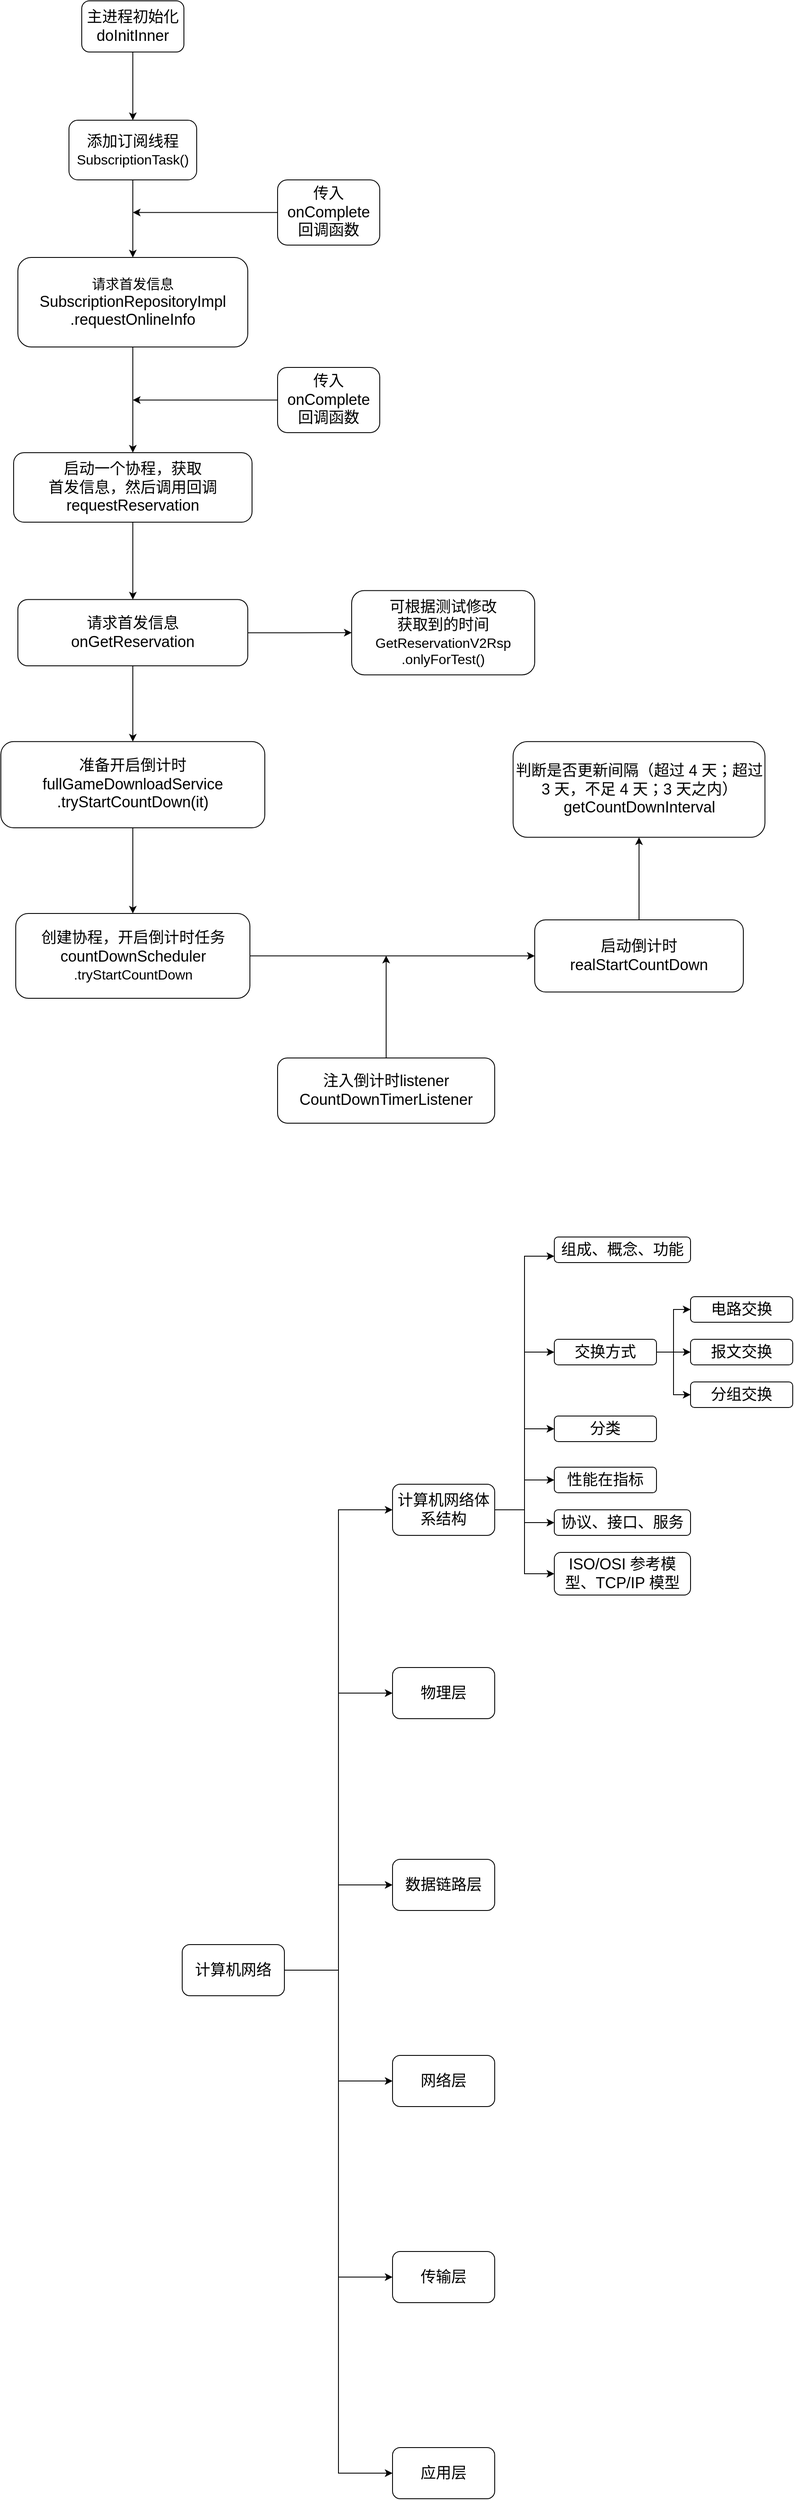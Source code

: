 <mxfile version="24.7.3" type="github">
  <diagram name="第 1 页" id="NbrsP52cZE2BfqQrUnqM">
    <mxGraphModel dx="2663" dy="3346" grid="1" gridSize="10" guides="1" tooltips="1" connect="1" arrows="1" fold="1" page="1" pageScale="1" pageWidth="827" pageHeight="1169" math="0" shadow="0">
      <root>
        <mxCell id="0" />
        <mxCell id="1" parent="0" />
        <mxCell id="oFKlcFwJnzUMVpn3___l-8" style="edgeStyle=orthogonalEdgeStyle;rounded=0;orthogonalLoop=1;jettySize=auto;html=1;entryX=0;entryY=0.5;entryDx=0;entryDy=0;" parent="1" source="oFKlcFwJnzUMVpn3___l-1" target="oFKlcFwJnzUMVpn3___l-2" edge="1">
          <mxGeometry relative="1" as="geometry" />
        </mxCell>
        <mxCell id="oFKlcFwJnzUMVpn3___l-9" style="edgeStyle=orthogonalEdgeStyle;rounded=0;orthogonalLoop=1;jettySize=auto;html=1;entryX=0;entryY=0.5;entryDx=0;entryDy=0;" parent="1" source="oFKlcFwJnzUMVpn3___l-1" target="oFKlcFwJnzUMVpn3___l-3" edge="1">
          <mxGeometry relative="1" as="geometry" />
        </mxCell>
        <mxCell id="oFKlcFwJnzUMVpn3___l-12" style="edgeStyle=orthogonalEdgeStyle;rounded=0;orthogonalLoop=1;jettySize=auto;html=1;entryX=0;entryY=0.5;entryDx=0;entryDy=0;" parent="1" source="oFKlcFwJnzUMVpn3___l-1" target="oFKlcFwJnzUMVpn3___l-4" edge="1">
          <mxGeometry relative="1" as="geometry" />
        </mxCell>
        <mxCell id="oFKlcFwJnzUMVpn3___l-13" style="edgeStyle=orthogonalEdgeStyle;rounded=0;orthogonalLoop=1;jettySize=auto;html=1;entryX=0;entryY=0.5;entryDx=0;entryDy=0;" parent="1" source="oFKlcFwJnzUMVpn3___l-1" target="oFKlcFwJnzUMVpn3___l-5" edge="1">
          <mxGeometry relative="1" as="geometry" />
        </mxCell>
        <mxCell id="oFKlcFwJnzUMVpn3___l-14" style="edgeStyle=orthogonalEdgeStyle;rounded=0;orthogonalLoop=1;jettySize=auto;html=1;entryX=0;entryY=0.5;entryDx=0;entryDy=0;" parent="1" source="oFKlcFwJnzUMVpn3___l-1" target="oFKlcFwJnzUMVpn3___l-6" edge="1">
          <mxGeometry relative="1" as="geometry" />
        </mxCell>
        <mxCell id="oFKlcFwJnzUMVpn3___l-16" style="edgeStyle=orthogonalEdgeStyle;rounded=0;orthogonalLoop=1;jettySize=auto;html=1;entryX=0;entryY=0.5;entryDx=0;entryDy=0;" parent="1" source="oFKlcFwJnzUMVpn3___l-1" target="oFKlcFwJnzUMVpn3___l-7" edge="1">
          <mxGeometry relative="1" as="geometry" />
        </mxCell>
        <mxCell id="oFKlcFwJnzUMVpn3___l-1" value="&lt;font style=&quot;font-size: 18px;&quot;&gt;计算机网络&lt;/font&gt;" style="rounded=1;whiteSpace=wrap;html=1;" parent="1" vertex="1">
          <mxGeometry x="-827" y="1140" width="120" height="60" as="geometry" />
        </mxCell>
        <mxCell id="oFKlcFwJnzUMVpn3___l-26" style="edgeStyle=orthogonalEdgeStyle;rounded=0;orthogonalLoop=1;jettySize=auto;html=1;entryX=0;entryY=0.75;entryDx=0;entryDy=0;" parent="1" source="oFKlcFwJnzUMVpn3___l-2" target="oFKlcFwJnzUMVpn3___l-17" edge="1">
          <mxGeometry relative="1" as="geometry" />
        </mxCell>
        <mxCell id="oFKlcFwJnzUMVpn3___l-27" style="edgeStyle=orthogonalEdgeStyle;rounded=0;orthogonalLoop=1;jettySize=auto;html=1;entryX=0;entryY=0.5;entryDx=0;entryDy=0;" parent="1" source="oFKlcFwJnzUMVpn3___l-2" target="oFKlcFwJnzUMVpn3___l-18" edge="1">
          <mxGeometry relative="1" as="geometry" />
        </mxCell>
        <mxCell id="oFKlcFwJnzUMVpn3___l-29" style="edgeStyle=orthogonalEdgeStyle;rounded=0;orthogonalLoop=1;jettySize=auto;html=1;entryX=0;entryY=0.5;entryDx=0;entryDy=0;" parent="1" source="oFKlcFwJnzUMVpn3___l-2" target="oFKlcFwJnzUMVpn3___l-28" edge="1">
          <mxGeometry relative="1" as="geometry" />
        </mxCell>
        <mxCell id="oFKlcFwJnzUMVpn3___l-33" style="edgeStyle=orthogonalEdgeStyle;rounded=0;orthogonalLoop=1;jettySize=auto;html=1;entryX=0;entryY=0.5;entryDx=0;entryDy=0;" parent="1" source="oFKlcFwJnzUMVpn3___l-2" target="oFKlcFwJnzUMVpn3___l-32" edge="1">
          <mxGeometry relative="1" as="geometry" />
        </mxCell>
        <mxCell id="oFKlcFwJnzUMVpn3___l-36" style="edgeStyle=orthogonalEdgeStyle;rounded=0;orthogonalLoop=1;jettySize=auto;html=1;entryX=0;entryY=0.5;entryDx=0;entryDy=0;" parent="1" source="oFKlcFwJnzUMVpn3___l-2" target="oFKlcFwJnzUMVpn3___l-34" edge="1">
          <mxGeometry relative="1" as="geometry" />
        </mxCell>
        <mxCell id="oFKlcFwJnzUMVpn3___l-37" style="edgeStyle=orthogonalEdgeStyle;rounded=0;orthogonalLoop=1;jettySize=auto;html=1;entryX=0;entryY=0.5;entryDx=0;entryDy=0;" parent="1" source="oFKlcFwJnzUMVpn3___l-2" target="oFKlcFwJnzUMVpn3___l-35" edge="1">
          <mxGeometry relative="1" as="geometry" />
        </mxCell>
        <mxCell id="oFKlcFwJnzUMVpn3___l-2" value="&lt;span style=&quot;font-size: 18px;&quot;&gt;计算机网络体系结构&lt;/span&gt;" style="rounded=1;whiteSpace=wrap;html=1;" parent="1" vertex="1">
          <mxGeometry x="-580" y="600" width="120" height="60" as="geometry" />
        </mxCell>
        <mxCell id="oFKlcFwJnzUMVpn3___l-3" value="&lt;span style=&quot;font-size: 18px;&quot;&gt;物理层&lt;/span&gt;" style="rounded=1;whiteSpace=wrap;html=1;" parent="1" vertex="1">
          <mxGeometry x="-580" y="815" width="120" height="60" as="geometry" />
        </mxCell>
        <mxCell id="oFKlcFwJnzUMVpn3___l-4" value="&lt;span style=&quot;font-size: 18px;&quot;&gt;数据链路层&lt;/span&gt;" style="rounded=1;whiteSpace=wrap;html=1;" parent="1" vertex="1">
          <mxGeometry x="-580" y="1040" width="120" height="60" as="geometry" />
        </mxCell>
        <mxCell id="oFKlcFwJnzUMVpn3___l-5" value="&lt;span style=&quot;font-size: 18px;&quot;&gt;网络层&lt;/span&gt;" style="rounded=1;whiteSpace=wrap;html=1;" parent="1" vertex="1">
          <mxGeometry x="-580" y="1270" width="120" height="60" as="geometry" />
        </mxCell>
        <mxCell id="oFKlcFwJnzUMVpn3___l-6" value="&lt;span style=&quot;font-size: 18px;&quot;&gt;传输层&lt;/span&gt;" style="rounded=1;whiteSpace=wrap;html=1;" parent="1" vertex="1">
          <mxGeometry x="-580" y="1500" width="120" height="60" as="geometry" />
        </mxCell>
        <mxCell id="oFKlcFwJnzUMVpn3___l-7" value="&lt;span style=&quot;font-size: 18px;&quot;&gt;应用层&lt;/span&gt;" style="rounded=1;whiteSpace=wrap;html=1;" parent="1" vertex="1">
          <mxGeometry x="-580" y="1730" width="120" height="60" as="geometry" />
        </mxCell>
        <mxCell id="oFKlcFwJnzUMVpn3___l-17" value="&lt;span style=&quot;font-size: 18px;&quot;&gt;组成、概念、功能&lt;/span&gt;" style="rounded=1;whiteSpace=wrap;html=1;" parent="1" vertex="1">
          <mxGeometry x="-390" y="310" width="160" height="30" as="geometry" />
        </mxCell>
        <mxCell id="oFKlcFwJnzUMVpn3___l-23" style="edgeStyle=orthogonalEdgeStyle;rounded=0;orthogonalLoop=1;jettySize=auto;html=1;entryX=0;entryY=0.5;entryDx=0;entryDy=0;" parent="1" source="oFKlcFwJnzUMVpn3___l-18" target="oFKlcFwJnzUMVpn3___l-19" edge="1">
          <mxGeometry relative="1" as="geometry" />
        </mxCell>
        <mxCell id="oFKlcFwJnzUMVpn3___l-24" style="edgeStyle=orthogonalEdgeStyle;rounded=0;orthogonalLoop=1;jettySize=auto;html=1;entryX=0;entryY=0.5;entryDx=0;entryDy=0;" parent="1" source="oFKlcFwJnzUMVpn3___l-18" target="oFKlcFwJnzUMVpn3___l-20" edge="1">
          <mxGeometry relative="1" as="geometry" />
        </mxCell>
        <mxCell id="oFKlcFwJnzUMVpn3___l-25" style="edgeStyle=orthogonalEdgeStyle;rounded=0;orthogonalLoop=1;jettySize=auto;html=1;entryX=0;entryY=0.5;entryDx=0;entryDy=0;" parent="1" source="oFKlcFwJnzUMVpn3___l-18" target="oFKlcFwJnzUMVpn3___l-21" edge="1">
          <mxGeometry relative="1" as="geometry" />
        </mxCell>
        <mxCell id="oFKlcFwJnzUMVpn3___l-18" value="&lt;span style=&quot;font-size: 18px;&quot;&gt;交换方式&lt;/span&gt;" style="rounded=1;whiteSpace=wrap;html=1;" parent="1" vertex="1">
          <mxGeometry x="-390" y="430" width="120" height="30" as="geometry" />
        </mxCell>
        <mxCell id="oFKlcFwJnzUMVpn3___l-19" value="&lt;span style=&quot;font-size: 18px;&quot;&gt;电路交换&lt;/span&gt;" style="rounded=1;whiteSpace=wrap;html=1;" parent="1" vertex="1">
          <mxGeometry x="-230" y="380" width="120" height="30" as="geometry" />
        </mxCell>
        <mxCell id="oFKlcFwJnzUMVpn3___l-20" value="&lt;span style=&quot;font-size: 18px;&quot;&gt;报文交换&lt;/span&gt;" style="rounded=1;whiteSpace=wrap;html=1;" parent="1" vertex="1">
          <mxGeometry x="-230" y="430" width="120" height="30" as="geometry" />
        </mxCell>
        <mxCell id="oFKlcFwJnzUMVpn3___l-21" value="&lt;span style=&quot;font-size: 18px;&quot;&gt;分组交换&lt;/span&gt;" style="rounded=1;whiteSpace=wrap;html=1;" parent="1" vertex="1">
          <mxGeometry x="-230" y="480" width="120" height="30" as="geometry" />
        </mxCell>
        <mxCell id="oFKlcFwJnzUMVpn3___l-28" value="&lt;span style=&quot;font-size: 18px;&quot;&gt;分类&lt;/span&gt;" style="rounded=1;whiteSpace=wrap;html=1;" parent="1" vertex="1">
          <mxGeometry x="-390" y="520" width="120" height="30" as="geometry" />
        </mxCell>
        <mxCell id="oFKlcFwJnzUMVpn3___l-32" value="&lt;span style=&quot;font-size: 18px;&quot;&gt;性能在指标&lt;/span&gt;" style="rounded=1;whiteSpace=wrap;html=1;" parent="1" vertex="1">
          <mxGeometry x="-390" y="580" width="120" height="30" as="geometry" />
        </mxCell>
        <mxCell id="oFKlcFwJnzUMVpn3___l-34" value="&lt;span style=&quot;font-size: 18px;&quot;&gt;协议、接口、服务&lt;/span&gt;" style="rounded=1;whiteSpace=wrap;html=1;" parent="1" vertex="1">
          <mxGeometry x="-390" y="630" width="160" height="30" as="geometry" />
        </mxCell>
        <mxCell id="oFKlcFwJnzUMVpn3___l-35" value="&lt;span style=&quot;font-size: 18px;&quot;&gt;ISO/OSI 参考模型、TCP/IP 模型&lt;/span&gt;" style="rounded=1;whiteSpace=wrap;html=1;" parent="1" vertex="1">
          <mxGeometry x="-390" y="680" width="160" height="50" as="geometry" />
        </mxCell>
        <mxCell id="IQED_TG4rCgJFdC-6Bi5-3" value="" style="edgeStyle=orthogonalEdgeStyle;rounded=0;orthogonalLoop=1;jettySize=auto;html=1;" edge="1" parent="1" source="IQED_TG4rCgJFdC-6Bi5-1" target="IQED_TG4rCgJFdC-6Bi5-2">
          <mxGeometry relative="1" as="geometry" />
        </mxCell>
        <mxCell id="IQED_TG4rCgJFdC-6Bi5-1" value="&lt;div&gt;&lt;span style=&quot;font-size: 18px;&quot;&gt;主进程初始化&lt;/span&gt;&lt;/div&gt;&lt;font style=&quot;font-size: 18px;&quot;&gt;doInitInner&lt;/font&gt;" style="rounded=1;whiteSpace=wrap;html=1;" vertex="1" parent="1">
          <mxGeometry x="-945" y="-1140" width="120" height="60" as="geometry" />
        </mxCell>
        <mxCell id="IQED_TG4rCgJFdC-6Bi5-5" value="" style="edgeStyle=orthogonalEdgeStyle;rounded=0;orthogonalLoop=1;jettySize=auto;html=1;" edge="1" parent="1" source="IQED_TG4rCgJFdC-6Bi5-2" target="IQED_TG4rCgJFdC-6Bi5-4">
          <mxGeometry relative="1" as="geometry" />
        </mxCell>
        <mxCell id="IQED_TG4rCgJFdC-6Bi5-2" value="&lt;div&gt;&lt;font style=&quot;font-size: 18px;&quot;&gt;添加订阅线程&lt;/font&gt;&lt;/div&gt;&lt;font size=&quot;3&quot;&gt;SubscriptionTask()&lt;/font&gt;" style="whiteSpace=wrap;html=1;rounded=1;" vertex="1" parent="1">
          <mxGeometry x="-960" y="-1000" width="150" height="70" as="geometry" />
        </mxCell>
        <mxCell id="IQED_TG4rCgJFdC-6Bi5-11" value="" style="edgeStyle=orthogonalEdgeStyle;rounded=0;orthogonalLoop=1;jettySize=auto;html=1;" edge="1" parent="1" source="IQED_TG4rCgJFdC-6Bi5-4" target="IQED_TG4rCgJFdC-6Bi5-10">
          <mxGeometry relative="1" as="geometry" />
        </mxCell>
        <mxCell id="IQED_TG4rCgJFdC-6Bi5-4" value="&lt;div&gt;&lt;font size=&quot;3&quot;&gt;请求首发信息&lt;/font&gt;&lt;/div&gt;&lt;font style=&quot;font-size: 18px;&quot;&gt;SubscriptionRepositoryImpl&lt;/font&gt;&lt;div&gt;&lt;font style=&quot;font-size: 18px;&quot;&gt;.requestOnlineInfo&lt;/font&gt;&lt;/div&gt;" style="whiteSpace=wrap;html=1;rounded=1;" vertex="1" parent="1">
          <mxGeometry x="-1020" y="-839" width="270" height="105" as="geometry" />
        </mxCell>
        <mxCell id="IQED_TG4rCgJFdC-6Bi5-9" style="edgeStyle=orthogonalEdgeStyle;rounded=0;orthogonalLoop=1;jettySize=auto;html=1;" edge="1" parent="1" source="IQED_TG4rCgJFdC-6Bi5-6">
          <mxGeometry relative="1" as="geometry">
            <mxPoint x="-885" y="-891.75" as="targetPoint" />
          </mxGeometry>
        </mxCell>
        <mxCell id="IQED_TG4rCgJFdC-6Bi5-6" value="&lt;font style=&quot;font-size: 18px;&quot;&gt;传入 onComplete 回调函数&lt;/font&gt;" style="whiteSpace=wrap;html=1;rounded=1;" vertex="1" parent="1">
          <mxGeometry x="-715" y="-930" width="120" height="76.5" as="geometry" />
        </mxCell>
        <mxCell id="IQED_TG4rCgJFdC-6Bi5-17" value="" style="edgeStyle=orthogonalEdgeStyle;rounded=0;orthogonalLoop=1;jettySize=auto;html=1;" edge="1" parent="1" source="IQED_TG4rCgJFdC-6Bi5-10" target="IQED_TG4rCgJFdC-6Bi5-16">
          <mxGeometry relative="1" as="geometry" />
        </mxCell>
        <mxCell id="IQED_TG4rCgJFdC-6Bi5-10" value="&lt;div&gt;&lt;font style=&quot;font-size: 18px;&quot;&gt;启动一个协程，获取&lt;/font&gt;&lt;/div&gt;&lt;div&gt;&lt;span style=&quot;font-size: 18px;&quot;&gt;首发信息，然后调用回调&lt;/span&gt;&lt;/div&gt;&lt;font style=&quot;font-size: 18px;&quot;&gt;requestReservation&lt;/font&gt;" style="whiteSpace=wrap;html=1;rounded=1;" vertex="1" parent="1">
          <mxGeometry x="-1025" y="-610" width="280" height="81.5" as="geometry" />
        </mxCell>
        <mxCell id="IQED_TG4rCgJFdC-6Bi5-15" style="edgeStyle=orthogonalEdgeStyle;rounded=0;orthogonalLoop=1;jettySize=auto;html=1;" edge="1" parent="1" source="IQED_TG4rCgJFdC-6Bi5-14">
          <mxGeometry relative="1" as="geometry">
            <mxPoint x="-885" y="-671.75" as="targetPoint" />
          </mxGeometry>
        </mxCell>
        <mxCell id="IQED_TG4rCgJFdC-6Bi5-14" value="&lt;font style=&quot;font-size: 18px;&quot;&gt;传入 onComplete 回调函数&lt;/font&gt;" style="whiteSpace=wrap;html=1;rounded=1;" vertex="1" parent="1">
          <mxGeometry x="-715" y="-710" width="120" height="76.5" as="geometry" />
        </mxCell>
        <mxCell id="IQED_TG4rCgJFdC-6Bi5-19" value="" style="edgeStyle=orthogonalEdgeStyle;rounded=0;orthogonalLoop=1;jettySize=auto;html=1;" edge="1" parent="1" source="IQED_TG4rCgJFdC-6Bi5-16" target="IQED_TG4rCgJFdC-6Bi5-18">
          <mxGeometry relative="1" as="geometry" />
        </mxCell>
        <mxCell id="IQED_TG4rCgJFdC-6Bi5-29" value="" style="edgeStyle=orthogonalEdgeStyle;rounded=0;orthogonalLoop=1;jettySize=auto;html=1;" edge="1" parent="1" source="IQED_TG4rCgJFdC-6Bi5-16" target="IQED_TG4rCgJFdC-6Bi5-28">
          <mxGeometry relative="1" as="geometry" />
        </mxCell>
        <mxCell id="IQED_TG4rCgJFdC-6Bi5-16" value="&lt;div&gt;&lt;font style=&quot;font-size: 18px;&quot;&gt;请求首发信息&lt;/font&gt;&lt;/div&gt;&lt;font style=&quot;font-size: 18px;&quot;&gt;onGetReservation&lt;/font&gt;" style="whiteSpace=wrap;html=1;rounded=1;" vertex="1" parent="1">
          <mxGeometry x="-1020" y="-437.75" width="270" height="77.75" as="geometry" />
        </mxCell>
        <mxCell id="IQED_TG4rCgJFdC-6Bi5-21" value="" style="edgeStyle=orthogonalEdgeStyle;rounded=0;orthogonalLoop=1;jettySize=auto;html=1;" edge="1" parent="1" source="IQED_TG4rCgJFdC-6Bi5-18" target="IQED_TG4rCgJFdC-6Bi5-20">
          <mxGeometry relative="1" as="geometry" />
        </mxCell>
        <mxCell id="IQED_TG4rCgJFdC-6Bi5-18" value="&lt;div&gt;&lt;font style=&quot;font-size: 18px;&quot;&gt;准备开启倒计时&lt;/font&gt;&lt;/div&gt;&lt;font style=&quot;font-size: 18px;&quot;&gt;fullGameDownloadService&lt;/font&gt;&lt;div&gt;&lt;font style=&quot;font-size: 18px;&quot;&gt;.tryStartCountDown(it)&lt;/font&gt;&lt;/div&gt;" style="whiteSpace=wrap;html=1;rounded=1;" vertex="1" parent="1">
          <mxGeometry x="-1040" y="-271.12" width="310" height="101.12" as="geometry" />
        </mxCell>
        <mxCell id="IQED_TG4rCgJFdC-6Bi5-23" value="" style="edgeStyle=orthogonalEdgeStyle;rounded=0;orthogonalLoop=1;jettySize=auto;html=1;" edge="1" parent="1" source="IQED_TG4rCgJFdC-6Bi5-20" target="IQED_TG4rCgJFdC-6Bi5-22">
          <mxGeometry relative="1" as="geometry" />
        </mxCell>
        <mxCell id="IQED_TG4rCgJFdC-6Bi5-20" value="&lt;div&gt;&lt;span style=&quot;font-size: 18px;&quot;&gt;创建协程，开启倒计时任务&lt;/span&gt;&lt;/div&gt;&lt;font style=&quot;font-size: 18px;&quot;&gt;countDownScheduler&lt;/font&gt;&lt;div&gt;&lt;font size=&quot;3&quot;&gt;.tryStartCountDown&lt;/font&gt;&lt;/div&gt;" style="whiteSpace=wrap;html=1;rounded=1;" vertex="1" parent="1">
          <mxGeometry x="-1022.5" y="-69.44" width="275" height="99.44" as="geometry" />
        </mxCell>
        <mxCell id="IQED_TG4rCgJFdC-6Bi5-27" value="" style="edgeStyle=orthogonalEdgeStyle;rounded=0;orthogonalLoop=1;jettySize=auto;html=1;" edge="1" parent="1" source="IQED_TG4rCgJFdC-6Bi5-22" target="IQED_TG4rCgJFdC-6Bi5-26">
          <mxGeometry relative="1" as="geometry" />
        </mxCell>
        <mxCell id="IQED_TG4rCgJFdC-6Bi5-22" value="&lt;font style=&quot;font-size: 18px;&quot;&gt;启动倒计时&lt;/font&gt;&lt;div&gt;&lt;font style=&quot;&quot;&gt;&lt;span style=&quot;font-size: 18px;&quot;&gt;realStartCountDown&lt;/span&gt;&lt;br&gt;&lt;/font&gt;&lt;/div&gt;" style="whiteSpace=wrap;html=1;rounded=1;" vertex="1" parent="1">
          <mxGeometry x="-413" y="-62.01" width="245" height="84.58" as="geometry" />
        </mxCell>
        <mxCell id="IQED_TG4rCgJFdC-6Bi5-25" style="edgeStyle=orthogonalEdgeStyle;rounded=0;orthogonalLoop=1;jettySize=auto;html=1;" edge="1" parent="1" source="IQED_TG4rCgJFdC-6Bi5-24">
          <mxGeometry relative="1" as="geometry">
            <mxPoint x="-587.5" y="-20" as="targetPoint" />
          </mxGeometry>
        </mxCell>
        <mxCell id="IQED_TG4rCgJFdC-6Bi5-24" value="&lt;font style=&quot;font-size: 18px;&quot;&gt;注入倒计时listener&lt;/font&gt;&lt;div&gt;&lt;font style=&quot;&quot;&gt;&lt;span style=&quot;font-size: 18px;&quot;&gt;CountDownTimerListener&lt;/span&gt;&lt;br&gt;&lt;/font&gt;&lt;/div&gt;" style="whiteSpace=wrap;html=1;rounded=1;" vertex="1" parent="1">
          <mxGeometry x="-715" y="100" width="255" height="76.5" as="geometry" />
        </mxCell>
        <mxCell id="IQED_TG4rCgJFdC-6Bi5-26" value="&lt;div&gt;&lt;span style=&quot;font-size: 18px;&quot;&gt;判断是否更新间隔（超过 4 天；超过 3 天，不足 4 天；3 天之内）&lt;/span&gt;&lt;/div&gt;&lt;font style=&quot;font-size: 18px;&quot;&gt;getCountDownInterval&lt;/font&gt;" style="whiteSpace=wrap;html=1;rounded=1;" vertex="1" parent="1">
          <mxGeometry x="-438.38" y="-271.12" width="295.75" height="112.29" as="geometry" />
        </mxCell>
        <mxCell id="IQED_TG4rCgJFdC-6Bi5-28" value="&lt;div&gt;&lt;font style=&quot;font-size: 18px;&quot;&gt;可根据测试修改&lt;/font&gt;&lt;/div&gt;&lt;div&gt;&lt;font style=&quot;font-size: 18px;&quot;&gt;获取到的时间&lt;/font&gt;&lt;/div&gt;&lt;font size=&quot;3&quot;&gt;GetReservationV2Rsp&lt;/font&gt;&lt;div&gt;&lt;font size=&quot;3&quot;&gt;.onlyForTest()&lt;/font&gt;&lt;/div&gt;" style="whiteSpace=wrap;html=1;rounded=1;" vertex="1" parent="1">
          <mxGeometry x="-628" y="-448.31" width="215" height="98.88" as="geometry" />
        </mxCell>
      </root>
    </mxGraphModel>
  </diagram>
</mxfile>
